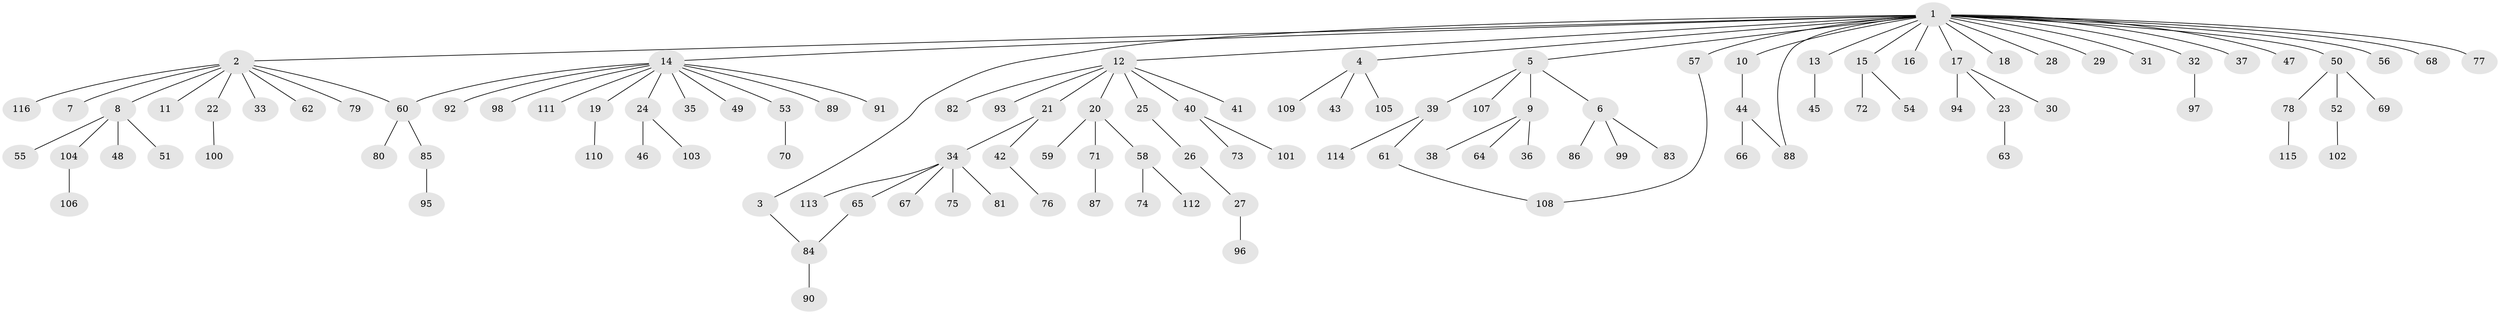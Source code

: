 // coarse degree distribution, {24: 0.011363636363636364, 10: 0.011363636363636364, 3: 0.06818181818181818, 6: 0.011363636363636364, 1: 0.7045454545454546, 4: 0.022727272727272728, 7: 0.022727272727272728, 13: 0.011363636363636364, 2: 0.125, 5: 0.011363636363636364}
// Generated by graph-tools (version 1.1) at 2025/51/02/27/25 19:51:54]
// undirected, 116 vertices, 119 edges
graph export_dot {
graph [start="1"]
  node [color=gray90,style=filled];
  1;
  2;
  3;
  4;
  5;
  6;
  7;
  8;
  9;
  10;
  11;
  12;
  13;
  14;
  15;
  16;
  17;
  18;
  19;
  20;
  21;
  22;
  23;
  24;
  25;
  26;
  27;
  28;
  29;
  30;
  31;
  32;
  33;
  34;
  35;
  36;
  37;
  38;
  39;
  40;
  41;
  42;
  43;
  44;
  45;
  46;
  47;
  48;
  49;
  50;
  51;
  52;
  53;
  54;
  55;
  56;
  57;
  58;
  59;
  60;
  61;
  62;
  63;
  64;
  65;
  66;
  67;
  68;
  69;
  70;
  71;
  72;
  73;
  74;
  75;
  76;
  77;
  78;
  79;
  80;
  81;
  82;
  83;
  84;
  85;
  86;
  87;
  88;
  89;
  90;
  91;
  92;
  93;
  94;
  95;
  96;
  97;
  98;
  99;
  100;
  101;
  102;
  103;
  104;
  105;
  106;
  107;
  108;
  109;
  110;
  111;
  112;
  113;
  114;
  115;
  116;
  1 -- 2;
  1 -- 3;
  1 -- 4;
  1 -- 5;
  1 -- 10;
  1 -- 12;
  1 -- 13;
  1 -- 14;
  1 -- 15;
  1 -- 16;
  1 -- 17;
  1 -- 18;
  1 -- 28;
  1 -- 29;
  1 -- 31;
  1 -- 32;
  1 -- 37;
  1 -- 47;
  1 -- 50;
  1 -- 56;
  1 -- 57;
  1 -- 68;
  1 -- 77;
  1 -- 88;
  2 -- 7;
  2 -- 8;
  2 -- 11;
  2 -- 22;
  2 -- 33;
  2 -- 60;
  2 -- 62;
  2 -- 79;
  2 -- 116;
  3 -- 84;
  4 -- 43;
  4 -- 105;
  4 -- 109;
  5 -- 6;
  5 -- 9;
  5 -- 39;
  5 -- 107;
  6 -- 83;
  6 -- 86;
  6 -- 99;
  8 -- 48;
  8 -- 51;
  8 -- 55;
  8 -- 104;
  9 -- 36;
  9 -- 38;
  9 -- 64;
  10 -- 44;
  12 -- 20;
  12 -- 21;
  12 -- 25;
  12 -- 40;
  12 -- 41;
  12 -- 82;
  12 -- 93;
  13 -- 45;
  14 -- 19;
  14 -- 24;
  14 -- 35;
  14 -- 49;
  14 -- 53;
  14 -- 60;
  14 -- 89;
  14 -- 91;
  14 -- 92;
  14 -- 98;
  14 -- 111;
  15 -- 54;
  15 -- 72;
  17 -- 23;
  17 -- 30;
  17 -- 94;
  19 -- 110;
  20 -- 58;
  20 -- 59;
  20 -- 71;
  21 -- 34;
  21 -- 42;
  22 -- 100;
  23 -- 63;
  24 -- 46;
  24 -- 103;
  25 -- 26;
  26 -- 27;
  27 -- 96;
  32 -- 97;
  34 -- 65;
  34 -- 67;
  34 -- 75;
  34 -- 81;
  34 -- 113;
  39 -- 61;
  39 -- 114;
  40 -- 73;
  40 -- 101;
  42 -- 76;
  44 -- 66;
  44 -- 88;
  50 -- 52;
  50 -- 69;
  50 -- 78;
  52 -- 102;
  53 -- 70;
  57 -- 108;
  58 -- 74;
  58 -- 112;
  60 -- 80;
  60 -- 85;
  61 -- 108;
  65 -- 84;
  71 -- 87;
  78 -- 115;
  84 -- 90;
  85 -- 95;
  104 -- 106;
}
